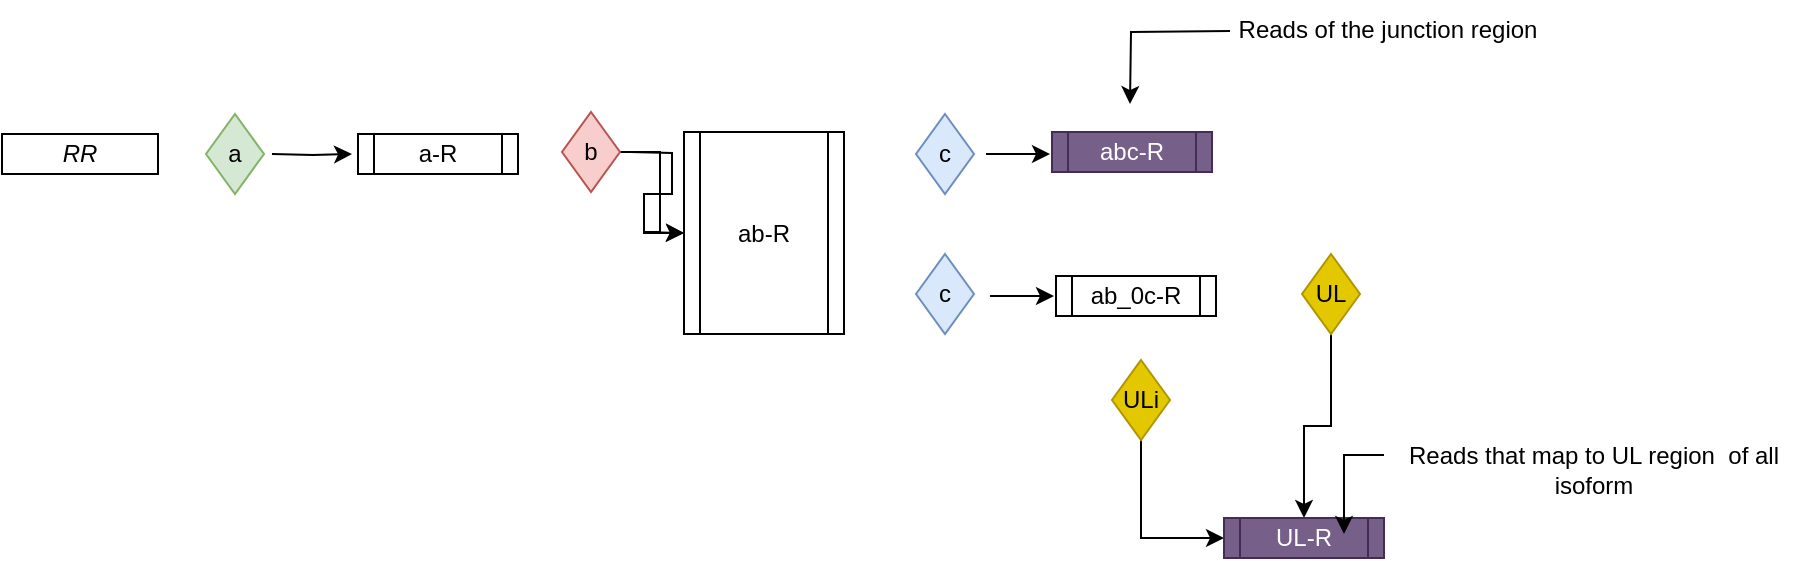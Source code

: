 <mxfile version="17.1.3" type="github">
  <diagram id="D6oS7Q5jwA-iXbtK-qyM" name="Page-1">
    <mxGraphModel dx="1018" dy="689" grid="1" gridSize="10" guides="1" tooltips="1" connect="1" arrows="1" fold="1" page="1" pageScale="1" pageWidth="850" pageHeight="1100" math="0" shadow="0">
      <root>
        <mxCell id="0" />
        <mxCell id="1" parent="0" />
        <mxCell id="qCCX2EuZM0Db2eChla2d-1" value="&lt;i&gt;RR&lt;/i&gt;" style="rounded=0;whiteSpace=wrap;html=1;" vertex="1" parent="1">
          <mxGeometry x="9" y="140" width="78" height="20" as="geometry" />
        </mxCell>
        <mxCell id="qCCX2EuZM0Db2eChla2d-2" style="edgeStyle=orthogonalEdgeStyle;rounded=0;orthogonalLoop=1;jettySize=auto;html=1;exitX=1;exitY=0.5;exitDx=0;exitDy=0;entryX=0;entryY=0.5;entryDx=0;entryDy=0;" edge="1" parent="1">
          <mxGeometry relative="1" as="geometry">
            <mxPoint x="144" y="150" as="sourcePoint" />
            <mxPoint x="184" y="150" as="targetPoint" />
          </mxGeometry>
        </mxCell>
        <mxCell id="qCCX2EuZM0Db2eChla2d-3" value="" style="shape=image;html=1;verticalAlign=top;verticalLabelPosition=bottom;labelBackgroundColor=#ffffff;imageAspect=0;aspect=fixed;image=https://cdn3.iconfinder.com/data/icons/user-interface-169/32/plus-128.png" vertex="1" parent="1">
          <mxGeometry x="91" y="142" width="18" height="18" as="geometry" />
        </mxCell>
        <mxCell id="qCCX2EuZM0Db2eChla2d-4" value="a-R" style="shape=process;whiteSpace=wrap;html=1;backgroundOutline=1;" vertex="1" parent="1">
          <mxGeometry x="187" y="140" width="80" height="20" as="geometry" />
        </mxCell>
        <mxCell id="qCCX2EuZM0Db2eChla2d-5" value="" style="shape=image;html=1;verticalAlign=top;verticalLabelPosition=bottom;labelBackgroundColor=#ffffff;imageAspect=0;aspect=fixed;image=https://cdn3.iconfinder.com/data/icons/user-interface-169/32/plus-128.png" vertex="1" parent="1">
          <mxGeometry x="270" y="142" width="18" height="18" as="geometry" />
        </mxCell>
        <mxCell id="qCCX2EuZM0Db2eChla2d-6" style="edgeStyle=orthogonalEdgeStyle;rounded=0;orthogonalLoop=1;jettySize=auto;html=1;exitX=1;exitY=0.5;exitDx=0;exitDy=0;entryX=0;entryY=0.5;entryDx=0;entryDy=0;" edge="1" parent="1" target="qCCX2EuZM0Db2eChla2d-7">
          <mxGeometry relative="1" as="geometry">
            <mxPoint x="323" y="149" as="sourcePoint" />
          </mxGeometry>
        </mxCell>
        <mxCell id="qCCX2EuZM0Db2eChla2d-7" value="ab-R" style="shape=process;whiteSpace=wrap;html=1;backgroundOutline=1;" vertex="1" parent="1">
          <mxGeometry x="350" y="139" width="80" height="101" as="geometry" />
        </mxCell>
        <mxCell id="qCCX2EuZM0Db2eChla2d-8" value="a" style="rhombus;whiteSpace=wrap;html=1;fillColor=#d5e8d4;strokeColor=#82b366;" vertex="1" parent="1">
          <mxGeometry x="111" y="130" width="29" height="40" as="geometry" />
        </mxCell>
        <mxCell id="qCCX2EuZM0Db2eChla2d-9" value="" style="edgeStyle=orthogonalEdgeStyle;rounded=0;orthogonalLoop=1;jettySize=auto;html=1;" edge="1" parent="1" source="qCCX2EuZM0Db2eChla2d-10" target="qCCX2EuZM0Db2eChla2d-7">
          <mxGeometry relative="1" as="geometry" />
        </mxCell>
        <mxCell id="qCCX2EuZM0Db2eChla2d-10" value="b" style="rhombus;whiteSpace=wrap;html=1;fillColor=#f8cecc;strokeColor=#b85450;" vertex="1" parent="1">
          <mxGeometry x="289" y="129" width="29" height="40" as="geometry" />
        </mxCell>
        <mxCell id="qCCX2EuZM0Db2eChla2d-11" value="c" style="rhombus;whiteSpace=wrap;html=1;fillColor=#dae8fc;strokeColor=#6c8ebf;" vertex="1" parent="1">
          <mxGeometry x="466" y="130" width="29" height="40" as="geometry" />
        </mxCell>
        <mxCell id="qCCX2EuZM0Db2eChla2d-12" value="" style="shape=image;html=1;verticalAlign=top;verticalLabelPosition=bottom;labelBackgroundColor=#ffffff;imageAspect=0;aspect=fixed;image=https://cdn3.iconfinder.com/data/icons/user-interface-169/32/plus-128.png" vertex="1" parent="1">
          <mxGeometry x="442" y="141" width="18" height="18" as="geometry" />
        </mxCell>
        <mxCell id="qCCX2EuZM0Db2eChla2d-13" value="abc-R" style="shape=process;whiteSpace=wrap;html=1;backgroundOutline=1;fillColor=#76608a;strokeColor=#432D57;fontColor=#ffffff;" vertex="1" parent="1">
          <mxGeometry x="534" y="139" width="80" height="20" as="geometry" />
        </mxCell>
        <mxCell id="qCCX2EuZM0Db2eChla2d-14" value="" style="edgeStyle=orthogonalEdgeStyle;rounded=0;orthogonalLoop=1;jettySize=auto;html=1;" edge="1" parent="1">
          <mxGeometry relative="1" as="geometry">
            <mxPoint x="501" y="150" as="sourcePoint" />
            <mxPoint x="533" y="150" as="targetPoint" />
          </mxGeometry>
        </mxCell>
        <mxCell id="qCCX2EuZM0Db2eChla2d-15" style="edgeStyle=orthogonalEdgeStyle;rounded=0;orthogonalLoop=1;jettySize=auto;html=1;exitX=0;exitY=0.25;exitDx=0;exitDy=0;" edge="1" parent="1">
          <mxGeometry relative="1" as="geometry">
            <mxPoint x="573" y="125" as="targetPoint" />
            <mxPoint x="623" y="88.5" as="sourcePoint" />
          </mxGeometry>
        </mxCell>
        <mxCell id="qCCX2EuZM0Db2eChla2d-16" value="Reads of the junction region" style="text;html=1;strokeColor=none;fillColor=none;align=center;verticalAlign=middle;whiteSpace=wrap;rounded=0;" vertex="1" parent="1">
          <mxGeometry x="620" y="73" width="164" height="30" as="geometry" />
        </mxCell>
        <mxCell id="qCCX2EuZM0Db2eChla2d-17" value="ab_0c-R" style="shape=process;whiteSpace=wrap;html=1;backgroundOutline=1;" vertex="1" parent="1">
          <mxGeometry x="536" y="211" width="80" height="20" as="geometry" />
        </mxCell>
        <mxCell id="qCCX2EuZM0Db2eChla2d-18" value="" style="edgeStyle=orthogonalEdgeStyle;rounded=0;orthogonalLoop=1;jettySize=auto;html=1;" edge="1" parent="1">
          <mxGeometry relative="1" as="geometry">
            <mxPoint x="503" y="221" as="sourcePoint" />
            <mxPoint x="535" y="221" as="targetPoint" />
          </mxGeometry>
        </mxCell>
        <mxCell id="qCCX2EuZM0Db2eChla2d-19" value="c" style="rhombus;whiteSpace=wrap;html=1;fillColor=#dae8fc;strokeColor=#6c8ebf;" vertex="1" parent="1">
          <mxGeometry x="466" y="200" width="29" height="40" as="geometry" />
        </mxCell>
        <mxCell id="qCCX2EuZM0Db2eChla2d-20" value="" style="shape=image;html=1;verticalAlign=top;verticalLabelPosition=bottom;labelBackgroundColor=#ffffff;imageAspect=0;aspect=fixed;image=https://cdn4.iconfinder.com/data/icons/ionicons/512/icon-minus-128.png" vertex="1" parent="1">
          <mxGeometry x="446" y="218" width="13" height="13" as="geometry" />
        </mxCell>
        <mxCell id="qCCX2EuZM0Db2eChla2d-21" style="edgeStyle=orthogonalEdgeStyle;rounded=0;orthogonalLoop=1;jettySize=auto;html=1;exitX=0.5;exitY=1;exitDx=0;exitDy=0;" edge="1" parent="1" source="qCCX2EuZM0Db2eChla2d-22" target="qCCX2EuZM0Db2eChla2d-27">
          <mxGeometry relative="1" as="geometry" />
        </mxCell>
        <mxCell id="qCCX2EuZM0Db2eChla2d-22" value="UL" style="rhombus;whiteSpace=wrap;html=1;fillColor=#e3c800;strokeColor=#B09500;fontColor=#000000;" vertex="1" parent="1">
          <mxGeometry x="659" y="200" width="29" height="40" as="geometry" />
        </mxCell>
        <mxCell id="qCCX2EuZM0Db2eChla2d-23" value="" style="shape=image;html=1;verticalAlign=top;verticalLabelPosition=bottom;labelBackgroundColor=#ffffff;imageAspect=0;aspect=fixed;image=https://cdn3.iconfinder.com/data/icons/user-interface-169/32/plus-128.png" vertex="1" parent="1">
          <mxGeometry x="632" y="215.5" width="18" height="18" as="geometry" />
        </mxCell>
        <mxCell id="qCCX2EuZM0Db2eChla2d-24" style="edgeStyle=orthogonalEdgeStyle;rounded=0;orthogonalLoop=1;jettySize=auto;html=1;exitX=0.5;exitY=1;exitDx=0;exitDy=0;entryX=0;entryY=0.5;entryDx=0;entryDy=0;" edge="1" parent="1" source="qCCX2EuZM0Db2eChla2d-25" target="qCCX2EuZM0Db2eChla2d-27">
          <mxGeometry relative="1" as="geometry" />
        </mxCell>
        <mxCell id="qCCX2EuZM0Db2eChla2d-25" value="ULi" style="rhombus;whiteSpace=wrap;html=1;fillColor=#e3c800;strokeColor=#B09500;fontColor=#000000;" vertex="1" parent="1">
          <mxGeometry x="564" y="253" width="29" height="40" as="geometry" />
        </mxCell>
        <mxCell id="qCCX2EuZM0Db2eChla2d-26" value="" style="shape=image;html=1;verticalAlign=top;verticalLabelPosition=bottom;labelBackgroundColor=#ffffff;imageAspect=0;aspect=fixed;image=https://cdn3.iconfinder.com/data/icons/user-interface-169/32/plus-128.png" vertex="1" parent="1">
          <mxGeometry x="546" y="250" width="18" height="18" as="geometry" />
        </mxCell>
        <mxCell id="qCCX2EuZM0Db2eChla2d-27" value="UL-R" style="shape=process;whiteSpace=wrap;html=1;backgroundOutline=1;fillColor=#76608a;strokeColor=#432D57;fontColor=#ffffff;" vertex="1" parent="1">
          <mxGeometry x="620" y="332" width="80" height="20" as="geometry" />
        </mxCell>
        <mxCell id="qCCX2EuZM0Db2eChla2d-28" style="edgeStyle=orthogonalEdgeStyle;rounded=0;orthogonalLoop=1;jettySize=auto;html=1;exitX=0;exitY=0.25;exitDx=0;exitDy=0;entryX=0.75;entryY=0.4;entryDx=0;entryDy=0;entryPerimeter=0;" edge="1" parent="1" source="qCCX2EuZM0Db2eChla2d-29" target="qCCX2EuZM0Db2eChla2d-27">
          <mxGeometry relative="1" as="geometry" />
        </mxCell>
        <mxCell id="qCCX2EuZM0Db2eChla2d-29" value="Reads that map to UL region &amp;nbsp;of all isoform" style="text;html=1;strokeColor=none;fillColor=none;align=center;verticalAlign=middle;whiteSpace=wrap;rounded=0;" vertex="1" parent="1">
          <mxGeometry x="700" y="293" width="210" height="30" as="geometry" />
        </mxCell>
      </root>
    </mxGraphModel>
  </diagram>
</mxfile>
